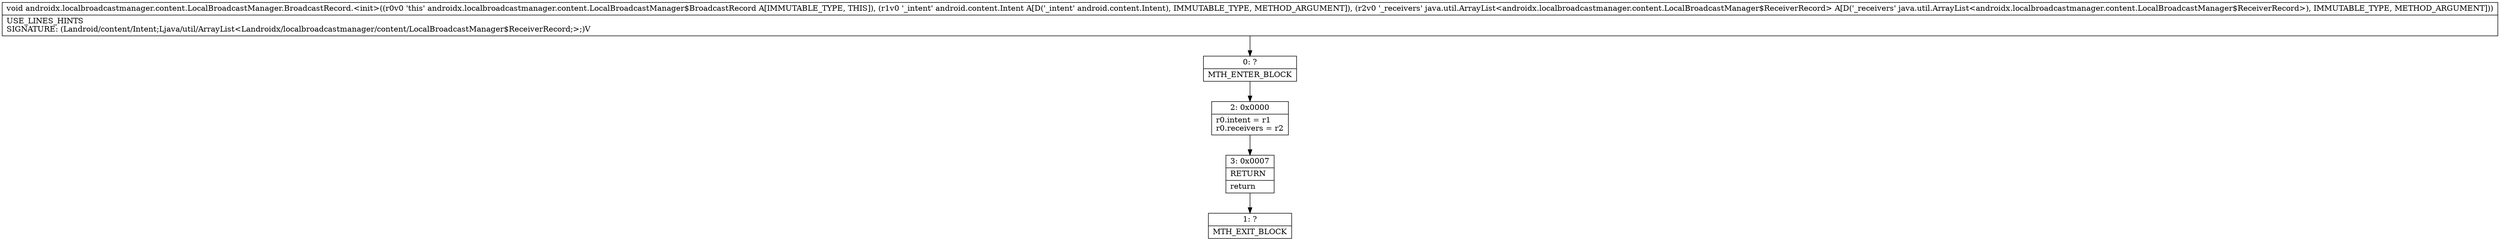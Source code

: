 digraph "CFG forandroidx.localbroadcastmanager.content.LocalBroadcastManager.BroadcastRecord.\<init\>(Landroid\/content\/Intent;Ljava\/util\/ArrayList;)V" {
Node_0 [shape=record,label="{0\:\ ?|MTH_ENTER_BLOCK\l}"];
Node_2 [shape=record,label="{2\:\ 0x0000|r0.intent = r1\lr0.receivers = r2\l}"];
Node_3 [shape=record,label="{3\:\ 0x0007|RETURN\l|return\l}"];
Node_1 [shape=record,label="{1\:\ ?|MTH_EXIT_BLOCK\l}"];
MethodNode[shape=record,label="{void androidx.localbroadcastmanager.content.LocalBroadcastManager.BroadcastRecord.\<init\>((r0v0 'this' androidx.localbroadcastmanager.content.LocalBroadcastManager$BroadcastRecord A[IMMUTABLE_TYPE, THIS]), (r1v0 '_intent' android.content.Intent A[D('_intent' android.content.Intent), IMMUTABLE_TYPE, METHOD_ARGUMENT]), (r2v0 '_receivers' java.util.ArrayList\<androidx.localbroadcastmanager.content.LocalBroadcastManager$ReceiverRecord\> A[D('_receivers' java.util.ArrayList\<androidx.localbroadcastmanager.content.LocalBroadcastManager$ReceiverRecord\>), IMMUTABLE_TYPE, METHOD_ARGUMENT]))  | USE_LINES_HINTS\lSIGNATURE: (Landroid\/content\/Intent;Ljava\/util\/ArrayList\<Landroidx\/localbroadcastmanager\/content\/LocalBroadcastManager$ReceiverRecord;\>;)V\l}"];
MethodNode -> Node_0;Node_0 -> Node_2;
Node_2 -> Node_3;
Node_3 -> Node_1;
}

